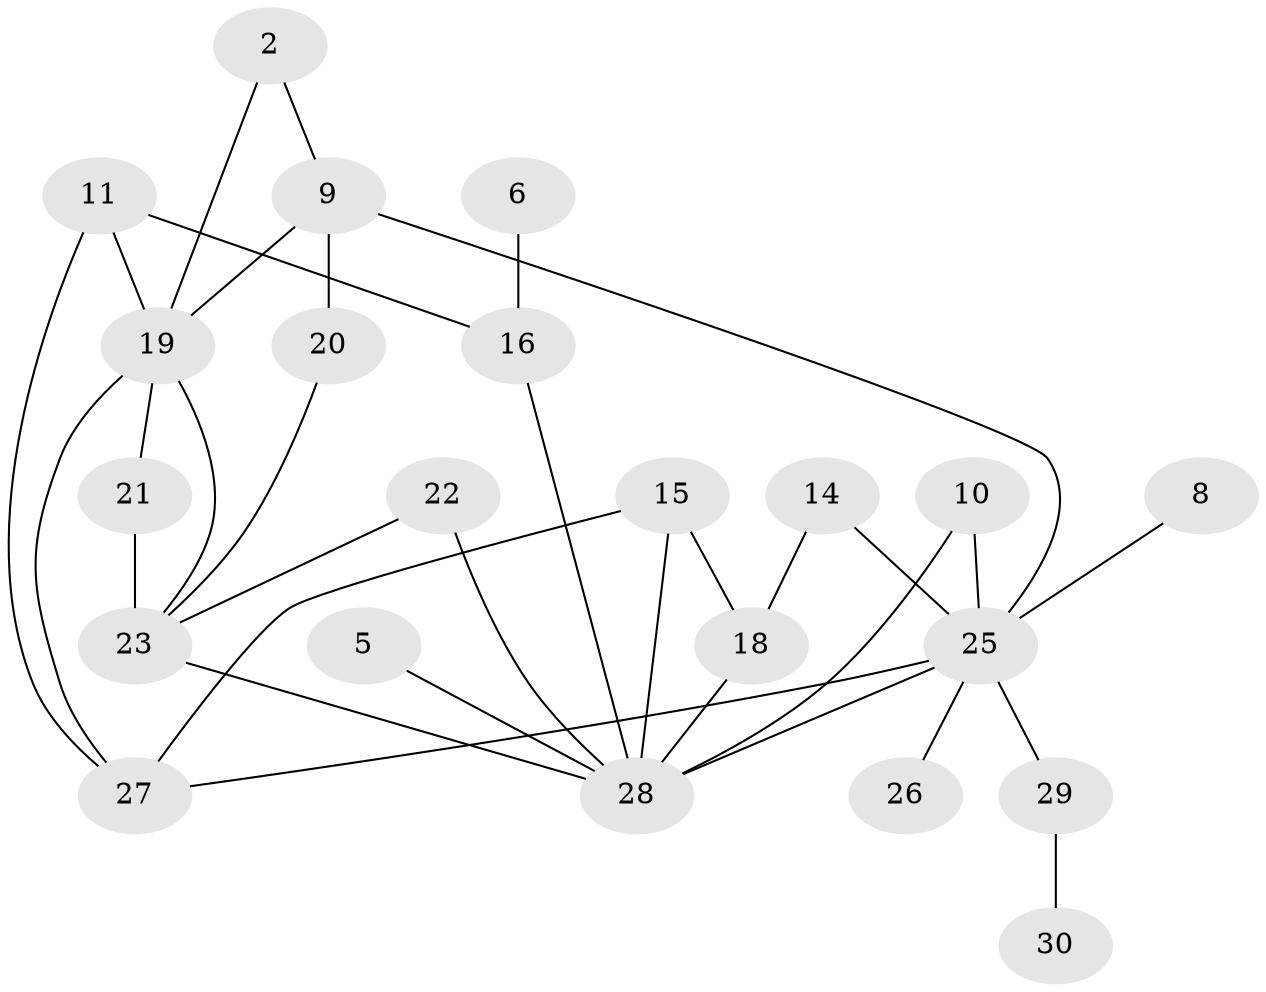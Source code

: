 // original degree distribution, {4: 0.11864406779661017, 3: 0.2542372881355932, 5: 0.03389830508474576, 0: 0.11864406779661017, 1: 0.2711864406779661, 2: 0.1864406779661017, 7: 0.01694915254237288}
// Generated by graph-tools (version 1.1) at 2025/25/03/09/25 03:25:14]
// undirected, 22 vertices, 33 edges
graph export_dot {
graph [start="1"]
  node [color=gray90,style=filled];
  2;
  5;
  6;
  8;
  9;
  10;
  11;
  14;
  15;
  16;
  18;
  19;
  20;
  21;
  22;
  23;
  25;
  26;
  27;
  28;
  29;
  30;
  2 -- 9 [weight=1.0];
  2 -- 19 [weight=1.0];
  5 -- 28 [weight=1.0];
  6 -- 16 [weight=1.0];
  8 -- 25 [weight=1.0];
  9 -- 19 [weight=1.0];
  9 -- 20 [weight=1.0];
  9 -- 25 [weight=1.0];
  10 -- 25 [weight=1.0];
  10 -- 28 [weight=1.0];
  11 -- 16 [weight=1.0];
  11 -- 19 [weight=1.0];
  11 -- 27 [weight=1.0];
  14 -- 18 [weight=2.0];
  14 -- 25 [weight=1.0];
  15 -- 18 [weight=1.0];
  15 -- 27 [weight=1.0];
  15 -- 28 [weight=1.0];
  16 -- 28 [weight=1.0];
  18 -- 28 [weight=2.0];
  19 -- 21 [weight=1.0];
  19 -- 23 [weight=1.0];
  19 -- 27 [weight=1.0];
  20 -- 23 [weight=1.0];
  21 -- 23 [weight=1.0];
  22 -- 23 [weight=1.0];
  22 -- 28 [weight=1.0];
  23 -- 28 [weight=1.0];
  25 -- 26 [weight=1.0];
  25 -- 27 [weight=1.0];
  25 -- 28 [weight=1.0];
  25 -- 29 [weight=1.0];
  29 -- 30 [weight=1.0];
}
